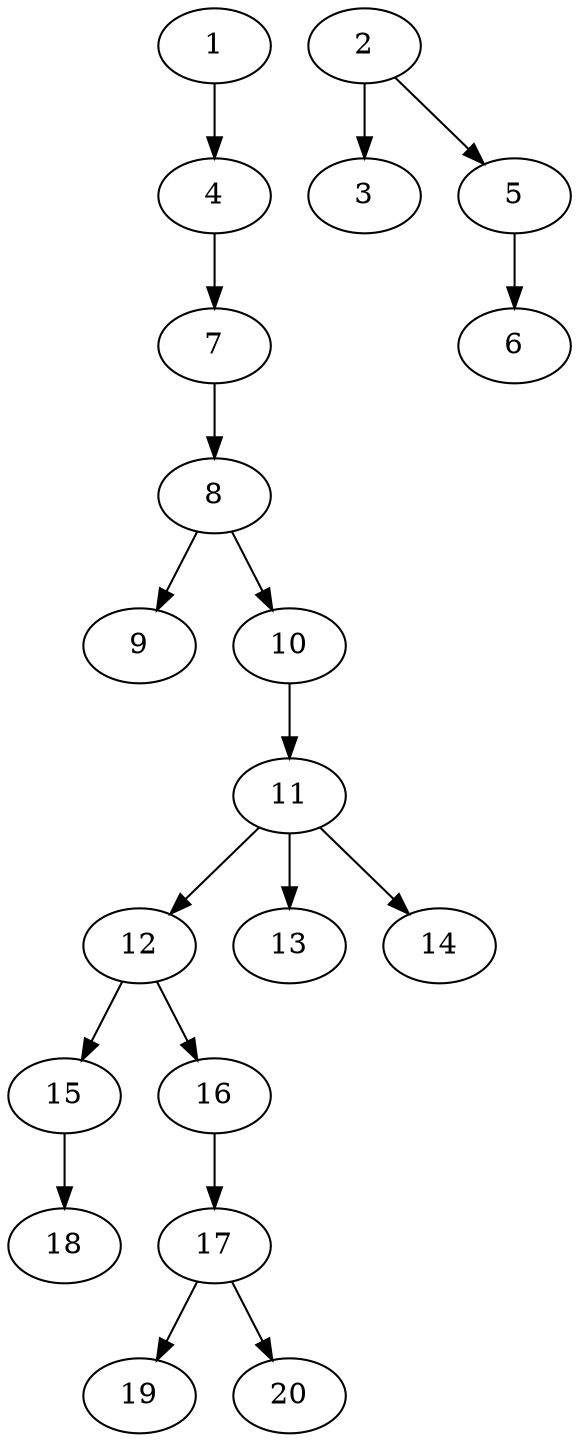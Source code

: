 // DAG automatically generated by daggen at Sat Jul 27 15:34:46 2019
// ./daggen --dot -n 20 --ccr 0.4 --fat 0.4 --regular 0.5 --density 0.4 --mindata 5242880 --maxdata 52428800 
digraph G {
  1 [size="27655680", alpha="0.12", expect_size="11062272"] 
  1 -> 4 [size ="11062272"]
  2 [size="60835840", alpha="0.03", expect_size="24334336"] 
  2 -> 3 [size ="24334336"]
  2 -> 5 [size ="24334336"]
  3 [size="46366720", alpha="0.12", expect_size="18546688"] 
  4 [size="109701120", alpha="0.14", expect_size="43880448"] 
  4 -> 7 [size ="43880448"]
  5 [size="35302400", alpha="0.07", expect_size="14120960"] 
  5 -> 6 [size ="14120960"]
  6 [size="77434880", alpha="0.11", expect_size="30973952"] 
  7 [size="101777920", alpha="0.06", expect_size="40711168"] 
  7 -> 8 [size ="40711168"]
  8 [size="42475520", alpha="0.14", expect_size="16990208"] 
  8 -> 9 [size ="16990208"]
  8 -> 10 [size ="16990208"]
  9 [size="42590720", alpha="0.16", expect_size="17036288"] 
  10 [size="22743040", alpha="0.01", expect_size="9097216"] 
  10 -> 11 [size ="9097216"]
  11 [size="59084800", alpha="0.09", expect_size="23633920"] 
  11 -> 12 [size ="23633920"]
  11 -> 13 [size ="23633920"]
  11 -> 14 [size ="23633920"]
  12 [size="126955520", alpha="0.13", expect_size="50782208"] 
  12 -> 15 [size ="50782208"]
  12 -> 16 [size ="50782208"]
  13 [size="24153600", alpha="0.13", expect_size="9661440"] 
  14 [size="93189120", alpha="0.06", expect_size="37275648"] 
  15 [size="56998400", alpha="0.12", expect_size="22799360"] 
  15 -> 18 [size ="22799360"]
  16 [size="99883520", alpha="0.06", expect_size="39953408"] 
  16 -> 17 [size ="39953408"]
  17 [size="47260160", alpha="0.04", expect_size="18904064"] 
  17 -> 19 [size ="18904064"]
  17 -> 20 [size ="18904064"]
  18 [size="82309120", alpha="0.16", expect_size="32923648"] 
  19 [size="46801920", alpha="0.13", expect_size="18720768"] 
  20 [size="21406720", alpha="0.16", expect_size="8562688"] 
}
